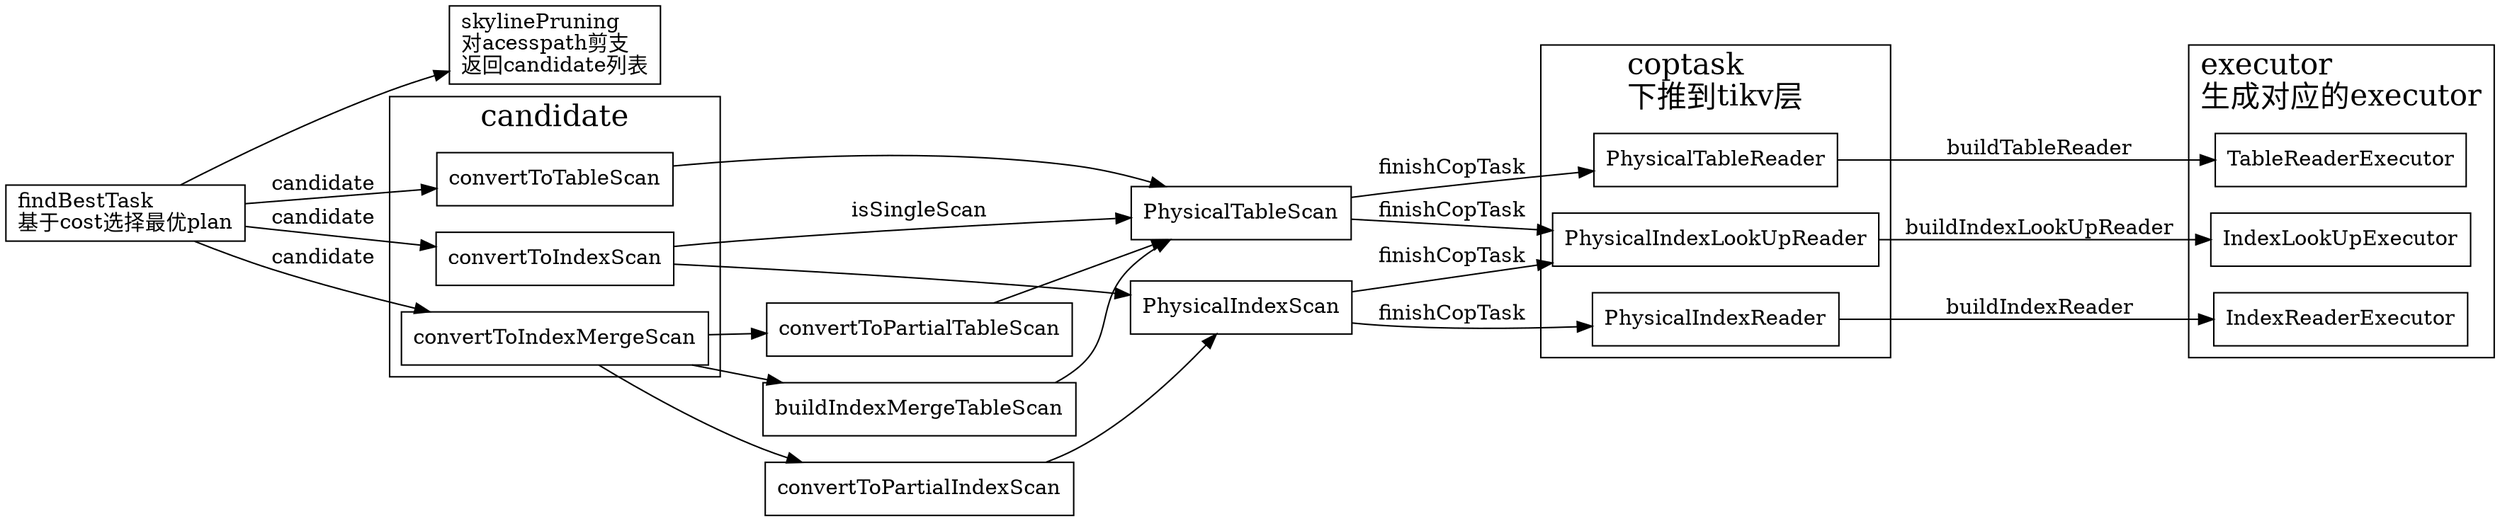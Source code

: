 digraph datasource_to_physicalplan {
  node[shape=box];
  newrank=true;
  rankdir=LR;

  skylinePruning[label="skylinePruning\l对acesspath剪支\l返回candidate列表"];
  findBestTask[label="findBestTask\l基于cost选择最优plan"];
  findBestTask -> skylinePruning;
  findBestTask -> {
    convertToTableScan;
    convertToIndexScan;
    convertToIndexMergeScan;
  }[label="candidate"];
  subgraph cluster_candidate {
    graph[label="candidate";fontsize=20;];
    convertToTableScan;
    convertToIndexScan;
    convertToIndexMergeScan;
  };
  {
    rank=same;
    convertToTableScan;
    convertToIndexScan;
    convertToIndexMergeScan;
  }

  convertToTableScan -> PhysicalTableScan;
  convertToIndexScan -> PhysicalTableScan[label="isSingleScan"];
  convertToIndexScan -> PhysicalIndexScan;

  convertToIndexMergeScan -> {
    convertToPartialTableScan;
    convertToPartialIndexScan;
    buildIndexMergeTableScan;
  }

  convertToPartialTableScan -> PhysicalTableScan;
  convertToPartialIndexScan -> PhysicalIndexScan;
  buildIndexMergeTableScan -> PhysicalTableScan;

  PhysicalIndexScan -> PhysicalIndexReader[label="finishCopTask"];
  PhysicalIndexScan -> PhysicalIndexLookUpReader[label="finishCopTask"];
  PhysicalTableScan -> PhysicalTableReader[label="finishCopTask"];
  PhysicalTableScan -> PhysicalIndexLookUpReader[label="finishCopTask"];
  subgraph cluster_coptask {
    graph[label="coptask\l下推到tikv层";fontsize=20;];
    PhysicalIndexReader;
    PhysicalIndexLookUpReader;
    PhysicalTableReader;
  }
  PhysicalTableReader -> TableReaderExecutor[label="buildTableReader"];
  PhysicalIndexReader -> IndexReaderExecutor[label="buildIndexReader"];
  PhysicalIndexLookUpReader -> IndexLookUpExecutor[label="buildIndexLookUpReader"];

  subgraph cluster_executor {
    graph[label="executor\l生成对应的executor";fontsize=20;];
    TableReaderExecutor;
    IndexReaderExecutor;
    IndexLookUpExecutor;
  }
}


